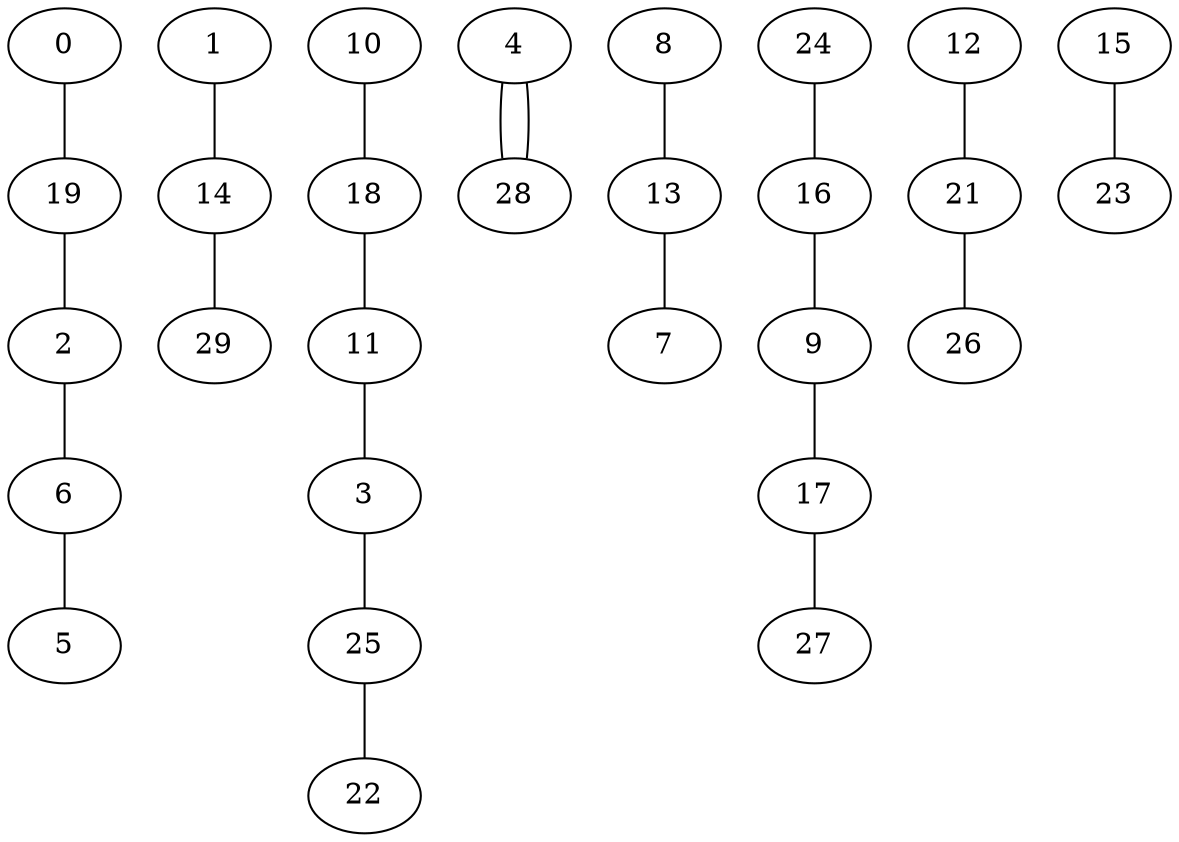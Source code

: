 graph G {
  0 -- 19;
  1 -- 14;
  2 -- 6;
  3 -- 25;
  4 -- 28;
  6 -- 5;
  8 -- 13;
  9 -- 17;
  10 -- 18;
  11 -- 3;
  12 -- 21;
  13 -- 7;
  14 -- 29;
  15 -- 23;
  16 -- 9;
  17 -- 27;
  18 -- 11;
  19 -- 2;
  21 -- 26;
  24 -- 16;
  25 -- 22;
  28 -- 4;
}